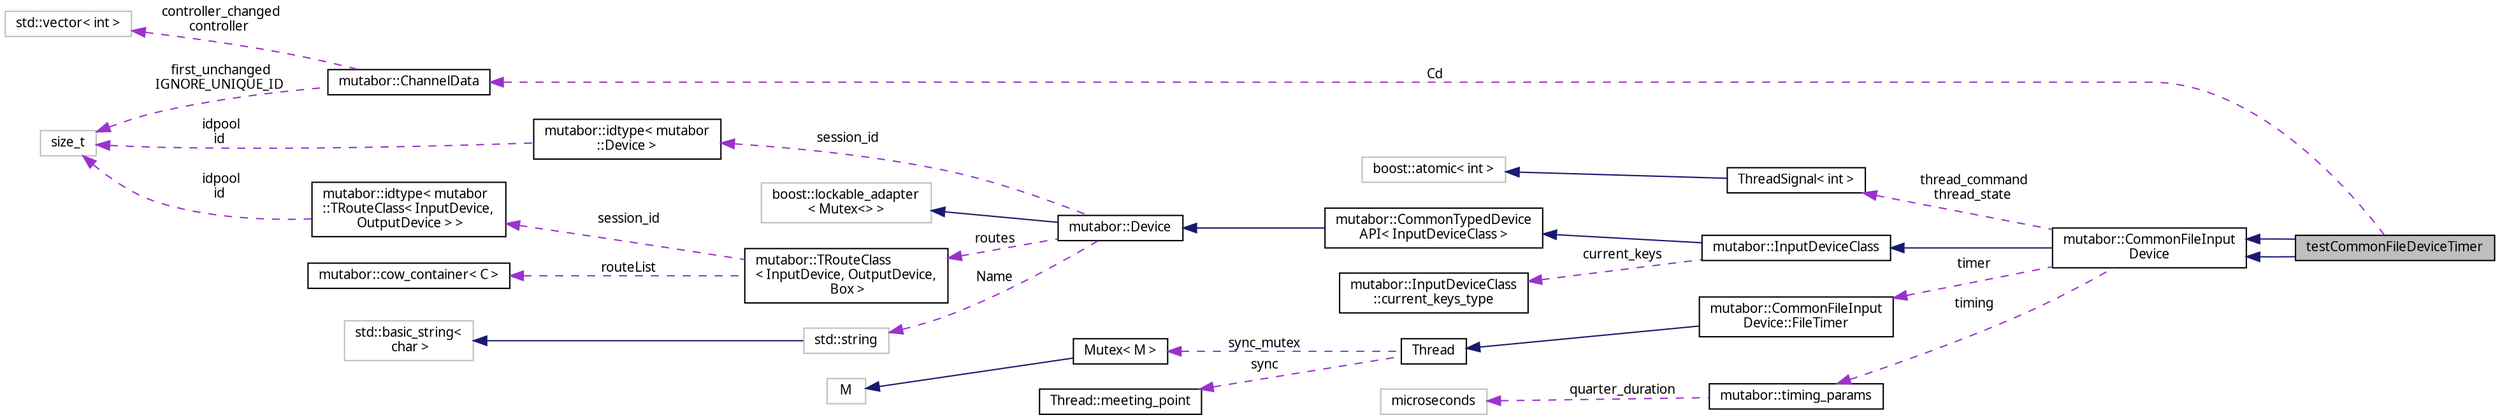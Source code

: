 digraph "testCommonFileDeviceTimer"
{
  edge [fontname="Sans",fontsize="10",labelfontname="Sans",labelfontsize="10"];
  node [fontname="Sans",fontsize="10",shape=record];
  rankdir="LR";
  Node6 [label="testCommonFileDeviceTimer",height=0.2,width=0.4,color="black", fillcolor="grey75", style="filled", fontcolor="black"];
  Node7 -> Node6 [dir="back",color="midnightblue",fontsize="10",style="solid",fontname="Sans"];
  Node7 [label="mutabor::CommonFileInput\lDevice",height=0.2,width=0.4,color="black", fillcolor="white", style="filled",URL="$dd/d3c/classmutabor_1_1CommonFileInputDevice.html"];
  Node8 -> Node7 [dir="back",color="midnightblue",fontsize="10",style="solid",fontname="Sans"];
  Node8 [label="mutabor::InputDeviceClass",height=0.2,width=0.4,color="black", fillcolor="white", style="filled",URL="$d4/d18/classmutabor_1_1InputDeviceClass.html"];
  Node9 -> Node8 [dir="back",color="midnightblue",fontsize="10",style="solid",fontname="Sans"];
  Node9 [label="mutabor::CommonTypedDevice\lAPI\< InputDeviceClass \>",height=0.2,width=0.4,color="black", fillcolor="white", style="filled",URL="$d9/dbf/classmutabor_1_1CommonTypedDeviceAPI.html"];
  Node10 -> Node9 [dir="back",color="midnightblue",fontsize="10",style="solid",fontname="Sans"];
  Node10 [label="mutabor::Device",height=0.2,width=0.4,color="black", fillcolor="white", style="filled",URL="$db/db4/classmutabor_1_1Device.html"];
  Node11 -> Node10 [dir="back",color="midnightblue",fontsize="10",style="solid",fontname="Sans"];
  Node11 [label="boost::lockable_adapter\l\< Mutex\<\> \>",height=0.2,width=0.4,color="grey75", fillcolor="white", style="filled"];
  Node12 -> Node10 [dir="back",color="darkorchid3",fontsize="10",style="dashed",label=" routes" ,fontname="Sans"];
  Node12 [label="mutabor::TRouteClass\l\< InputDevice, OutputDevice,\l Box \>",height=0.2,width=0.4,color="black", fillcolor="white", style="filled",URL="$db/d05/classmutabor_1_1TRouteClass.html"];
  Node13 -> Node12 [dir="back",color="darkorchid3",fontsize="10",style="dashed",label=" routeList" ,fontname="Sans"];
  Node13 [label="mutabor::cow_container\< C \>",height=0.2,width=0.4,color="black", fillcolor="white", style="filled",URL="$df/d40/classmutabor_1_1cow__container.html"];
  Node14 -> Node12 [dir="back",color="darkorchid3",fontsize="10",style="dashed",label=" session_id" ,fontname="Sans"];
  Node14 [label="mutabor::idtype\< mutabor\l::TRouteClass\< InputDevice,\l OutputDevice \> \>",height=0.2,width=0.4,color="black", fillcolor="white", style="filled",URL="$d7/dce/classmutabor_1_1idtype.html"];
  Node15 -> Node14 [dir="back",color="darkorchid3",fontsize="10",style="dashed",label=" idpool\nid" ,fontname="Sans"];
  Node15 [label="size_t",height=0.2,width=0.4,color="grey75", fillcolor="white", style="filled"];
  Node16 -> Node10 [dir="back",color="darkorchid3",fontsize="10",style="dashed",label=" Name" ,fontname="Sans"];
  Node16 [label="std::string",height=0.2,width=0.4,color="grey75", fillcolor="white", style="filled",tooltip="STL class. "];
  Node17 -> Node16 [dir="back",color="midnightblue",fontsize="10",style="solid",fontname="Sans"];
  Node17 [label="std::basic_string\<\l char \>",height=0.2,width=0.4,color="grey75", fillcolor="white", style="filled",tooltip="STL class. "];
  Node18 -> Node10 [dir="back",color="darkorchid3",fontsize="10",style="dashed",label=" session_id" ,fontname="Sans"];
  Node18 [label="mutabor::idtype\< mutabor\l::Device \>",height=0.2,width=0.4,color="black", fillcolor="white", style="filled",URL="$d7/dce/classmutabor_1_1idtype.html"];
  Node15 -> Node18 [dir="back",color="darkorchid3",fontsize="10",style="dashed",label=" idpool\nid" ,fontname="Sans"];
  Node19 -> Node8 [dir="back",color="darkorchid3",fontsize="10",style="dashed",label=" current_keys" ,fontname="Sans"];
  Node19 [label="mutabor::InputDeviceClass\l::current_keys_type",height=0.2,width=0.4,color="black", fillcolor="white", style="filled",URL="$dc/d50/structmutabor_1_1InputDeviceClass_1_1current__keys__type.html"];
  Node20 -> Node7 [dir="back",color="darkorchid3",fontsize="10",style="dashed",label=" timer" ,fontname="Sans"];
  Node20 [label="mutabor::CommonFileInput\lDevice::FileTimer",height=0.2,width=0.4,color="black", fillcolor="white", style="filled",URL="$d5/db9/classmutabor_1_1CommonFileInputDevice_1_1FileTimer.html"];
  Node21 -> Node20 [dir="back",color="midnightblue",fontsize="10",style="solid",fontname="Sans"];
  Node21 [label="Thread",height=0.2,width=0.4,color="black", fillcolor="white", style="filled",URL="$d0/d51/classThread.html"];
  Node22 -> Node21 [dir="back",color="darkorchid3",fontsize="10",style="dashed",label=" sync_mutex" ,fontname="Sans"];
  Node22 [label="Mutex\< M \>",height=0.2,width=0.4,color="black", fillcolor="white", style="filled",URL="$dd/db9/classMutex.html"];
  Node23 -> Node22 [dir="back",color="midnightblue",fontsize="10",style="solid",fontname="Sans"];
  Node23 [label="M",height=0.2,width=0.4,color="grey75", fillcolor="white", style="filled"];
  Node24 -> Node21 [dir="back",color="darkorchid3",fontsize="10",style="dashed",label=" sync" ,fontname="Sans"];
  Node24 [label="Thread::meeting_point",height=0.2,width=0.4,color="black", fillcolor="white", style="filled",URL="$dd/da9/classThread_1_1meeting__point.html"];
  Node25 -> Node7 [dir="back",color="darkorchid3",fontsize="10",style="dashed",label=" timing" ,fontname="Sans"];
  Node25 [label="mutabor::timing_params",height=0.2,width=0.4,color="black", fillcolor="white", style="filled",URL="$d9/de0/classmutabor_1_1timing__params.html",tooltip="A class for managing time calculations. "];
  Node26 -> Node25 [dir="back",color="darkorchid3",fontsize="10",style="dashed",label=" quarter_duration" ,fontname="Sans"];
  Node26 [label="microseconds",height=0.2,width=0.4,color="grey75", fillcolor="white", style="filled"];
  Node27 -> Node7 [dir="back",color="darkorchid3",fontsize="10",style="dashed",label=" thread_command\nthread_state" ,fontname="Sans"];
  Node27 [label="ThreadSignal\< int \>",height=0.2,width=0.4,color="black", fillcolor="white", style="filled",URL="$de/d5e/classThreadSignal.html"];
  Node28 -> Node27 [dir="back",color="midnightblue",fontsize="10",style="solid",fontname="Sans"];
  Node28 [label="boost::atomic\< int  \>",height=0.2,width=0.4,color="grey75", fillcolor="white", style="filled"];
  Node7 -> Node6 [dir="back",color="midnightblue",fontsize="10",style="solid",fontname="Sans"];
  Node29 -> Node6 [dir="back",color="darkorchid3",fontsize="10",style="dashed",label=" Cd" ,fontname="Sans"];
  Node29 [label="mutabor::ChannelData",height=0.2,width=0.4,color="black", fillcolor="white", style="filled",URL="$d4/d4a/classmutabor_1_1ChannelData.html"];
  Node30 -> Node29 [dir="back",color="darkorchid3",fontsize="10",style="dashed",label=" controller_changed\ncontroller" ,fontname="Sans"];
  Node30 [label="std::vector\< int \>",height=0.2,width=0.4,color="grey75", fillcolor="white", style="filled"];
  Node15 -> Node29 [dir="back",color="darkorchid3",fontsize="10",style="dashed",label=" first_unchanged\nIGNORE_UNIQUE_ID" ,fontname="Sans"];
}
